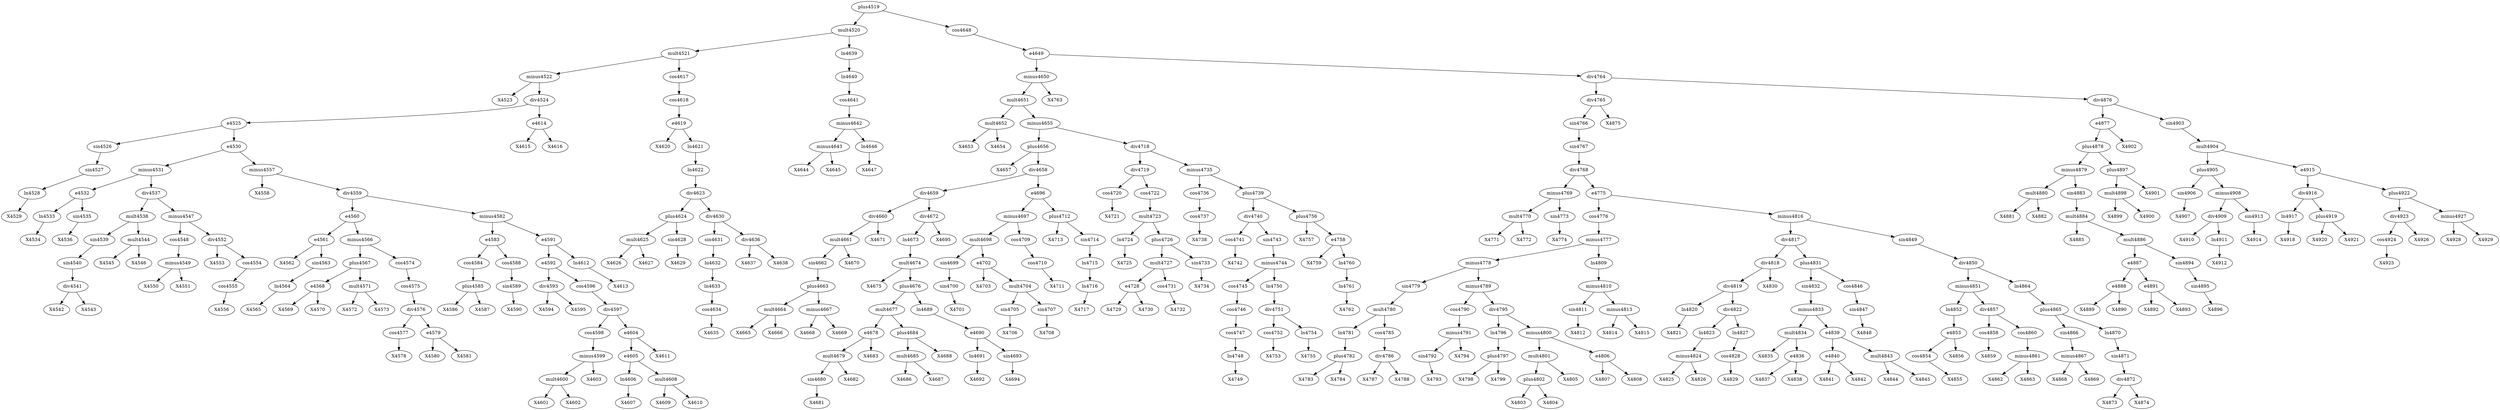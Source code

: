 digraph T {
	minus4522 -> X4523
	ln4528 -> X4529
	sin4527 -> ln4528
	sin4526 -> sin4527
	e4525 -> sin4526
	ln4533 -> X4534
	e4532 -> ln4533
	sin4535 -> X4536
	e4532 -> sin4535
	minus4531 -> e4532
	div4541 -> X4542
	div4541 -> X4543
	sin4540 -> div4541
	sin4539 -> sin4540
	mult4538 -> sin4539
	mult4544 -> X4545
	mult4544 -> X4546
	mult4538 -> mult4544
	div4537 -> mult4538
	minus4549 -> X4550
	minus4549 -> X4551
	cos4548 -> minus4549
	minus4547 -> cos4548
	div4552 -> X4553
	cos4555 -> X4556
	cos4554 -> cos4555
	div4552 -> cos4554
	minus4547 -> div4552
	div4537 -> minus4547
	minus4531 -> div4537
	e4530 -> minus4531
	minus4557 -> X4558
	e4561 -> X4562
	ln4564 -> X4565
	sin4563 -> ln4564
	e4561 -> sin4563
	e4560 -> e4561
	e4568 -> X4569
	e4568 -> X4570
	plus4567 -> e4568
	mult4571 -> X4572
	mult4571 -> X4573
	plus4567 -> mult4571
	minus4566 -> plus4567
	cos4577 -> X4578
	div4576 -> cos4577
	e4579 -> X4580
	e4579 -> X4581
	div4576 -> e4579
	cos4575 -> div4576
	cos4574 -> cos4575
	minus4566 -> cos4574
	e4560 -> minus4566
	div4559 -> e4560
	plus4585 -> X4586
	plus4585 -> X4587
	cos4584 -> plus4585
	e4583 -> cos4584
	sin4589 -> X4590
	cos4588 -> sin4589
	e4583 -> cos4588
	minus4582 -> e4583
	div4593 -> X4594
	div4593 -> X4595
	e4592 -> div4593
	mult4600 -> X4601
	mult4600 -> X4602
	minus4599 -> mult4600
	minus4599 -> X4603
	cos4598 -> minus4599
	div4597 -> cos4598
	ln4606 -> X4607
	e4605 -> ln4606
	mult4608 -> X4609
	mult4608 -> X4610
	e4605 -> mult4608
	e4604 -> e4605
	e4604 -> X4611
	div4597 -> e4604
	cos4596 -> div4597
	e4592 -> cos4596
	e4591 -> e4592
	ln4612 -> X4613
	e4591 -> ln4612
	minus4582 -> e4591
	div4559 -> minus4582
	minus4557 -> div4559
	e4530 -> minus4557
	e4525 -> e4530
	div4524 -> e4525
	e4614 -> X4615
	e4614 -> X4616
	div4524 -> e4614
	minus4522 -> div4524
	mult4521 -> minus4522
	e4619 -> X4620
	mult4625 -> X4626
	mult4625 -> X4627
	plus4624 -> mult4625
	sin4628 -> X4629
	plus4624 -> sin4628
	div4623 -> plus4624
	cos4634 -> X4635
	ln4633 -> cos4634
	ln4632 -> ln4633
	sin4631 -> ln4632
	div4630 -> sin4631
	div4636 -> X4637
	div4636 -> X4638
	div4630 -> div4636
	div4623 -> div4630
	ln4622 -> div4623
	ln4621 -> ln4622
	e4619 -> ln4621
	cos4618 -> e4619
	cos4617 -> cos4618
	mult4521 -> cos4617
	mult4520 -> mult4521
	minus4643 -> X4644
	minus4643 -> X4645
	minus4642 -> minus4643
	ln4646 -> X4647
	minus4642 -> ln4646
	cos4641 -> minus4642
	ln4640 -> cos4641
	ln4639 -> ln4640
	mult4520 -> ln4639
	plus4519 -> mult4520
	mult4652 -> X4653
	mult4652 -> X4654
	mult4651 -> mult4652
	plus4656 -> X4657
	mult4664 -> X4665
	mult4664 -> X4666
	plus4663 -> mult4664
	minus4667 -> X4668
	minus4667 -> X4669
	plus4663 -> minus4667
	sin4662 -> plus4663
	mult4661 -> sin4662
	mult4661 -> X4670
	div4660 -> mult4661
	div4660 -> X4671
	div4659 -> div4660
	mult4674 -> X4675
	sin4680 -> X4681
	mult4679 -> sin4680
	mult4679 -> X4682
	e4678 -> mult4679
	e4678 -> X4683
	mult4677 -> e4678
	mult4685 -> X4686
	mult4685 -> X4687
	plus4684 -> mult4685
	plus4684 -> X4688
	mult4677 -> plus4684
	plus4676 -> mult4677
	ln4691 -> X4692
	e4690 -> ln4691
	sin4693 -> X4694
	e4690 -> sin4693
	ln4689 -> e4690
	plus4676 -> ln4689
	mult4674 -> plus4676
	ln4673 -> mult4674
	div4672 -> ln4673
	div4672 -> X4695
	div4659 -> div4672
	div4658 -> div4659
	sin4700 -> X4701
	sin4699 -> sin4700
	mult4698 -> sin4699
	e4702 -> X4703
	sin4705 -> X4706
	mult4704 -> sin4705
	sin4707 -> X4708
	mult4704 -> sin4707
	e4702 -> mult4704
	mult4698 -> e4702
	minus4697 -> mult4698
	cos4710 -> X4711
	cos4709 -> cos4710
	minus4697 -> cos4709
	e4696 -> minus4697
	plus4712 -> X4713
	ln4716 -> X4717
	ln4715 -> ln4716
	sin4714 -> ln4715
	plus4712 -> sin4714
	e4696 -> plus4712
	div4658 -> e4696
	plus4656 -> div4658
	minus4655 -> plus4656
	cos4720 -> X4721
	div4719 -> cos4720
	ln4724 -> X4725
	mult4723 -> ln4724
	e4728 -> X4729
	e4728 -> X4730
	mult4727 -> e4728
	cos4731 -> X4732
	mult4727 -> cos4731
	plus4726 -> mult4727
	sin4733 -> X4734
	plus4726 -> sin4733
	mult4723 -> plus4726
	cos4722 -> mult4723
	div4719 -> cos4722
	div4718 -> div4719
	cos4737 -> X4738
	cos4736 -> cos4737
	minus4735 -> cos4736
	cos4741 -> X4742
	div4740 -> cos4741
	ln4748 -> X4749
	cos4747 -> ln4748
	cos4746 -> cos4747
	cos4745 -> cos4746
	minus4744 -> cos4745
	cos4752 -> X4753
	div4751 -> cos4752
	ln4754 -> X4755
	div4751 -> ln4754
	ln4750 -> div4751
	minus4744 -> ln4750
	sin4743 -> minus4744
	div4740 -> sin4743
	plus4739 -> div4740
	plus4756 -> X4757
	e4758 -> X4759
	ln4761 -> X4762
	ln4760 -> ln4761
	e4758 -> ln4760
	plus4756 -> e4758
	plus4739 -> plus4756
	minus4735 -> plus4739
	div4718 -> minus4735
	minus4655 -> div4718
	mult4651 -> minus4655
	minus4650 -> mult4651
	minus4650 -> X4763
	e4649 -> minus4650
	mult4770 -> X4771
	mult4770 -> X4772
	minus4769 -> mult4770
	sin4773 -> X4774
	minus4769 -> sin4773
	div4768 -> minus4769
	plus4782 -> X4783
	plus4782 -> X4784
	ln4781 -> plus4782
	mult4780 -> ln4781
	div4786 -> X4787
	div4786 -> X4788
	cos4785 -> div4786
	mult4780 -> cos4785
	sin4779 -> mult4780
	minus4778 -> sin4779
	sin4792 -> X4793
	minus4791 -> sin4792
	minus4791 -> X4794
	cos4790 -> minus4791
	minus4789 -> cos4790
	plus4797 -> X4798
	plus4797 -> X4799
	ln4796 -> plus4797
	div4795 -> ln4796
	plus4802 -> X4803
	plus4802 -> X4804
	mult4801 -> plus4802
	mult4801 -> X4805
	minus4800 -> mult4801
	e4806 -> X4807
	e4806 -> X4808
	minus4800 -> e4806
	div4795 -> minus4800
	minus4789 -> div4795
	minus4778 -> minus4789
	minus4777 -> minus4778
	sin4811 -> X4812
	minus4810 -> sin4811
	minus4813 -> X4814
	minus4813 -> X4815
	minus4810 -> minus4813
	ln4809 -> minus4810
	minus4777 -> ln4809
	cos4776 -> minus4777
	e4775 -> cos4776
	ln4820 -> X4821
	div4819 -> ln4820
	minus4824 -> X4825
	minus4824 -> X4826
	ln4823 -> minus4824
	div4822 -> ln4823
	cos4828 -> X4829
	ln4827 -> cos4828
	div4822 -> ln4827
	div4819 -> div4822
	div4818 -> div4819
	div4818 -> X4830
	div4817 -> div4818
	mult4834 -> X4835
	e4836 -> X4837
	e4836 -> X4838
	mult4834 -> e4836
	minus4833 -> mult4834
	e4840 -> X4841
	e4840 -> X4842
	e4839 -> e4840
	mult4843 -> X4844
	mult4843 -> X4845
	e4839 -> mult4843
	minus4833 -> e4839
	sin4832 -> minus4833
	plus4831 -> sin4832
	sin4847 -> X4848
	cos4846 -> sin4847
	plus4831 -> cos4846
	div4817 -> plus4831
	minus4816 -> div4817
	cos4854 -> X4855
	e4853 -> cos4854
	e4853 -> X4856
	ln4852 -> e4853
	minus4851 -> ln4852
	cos4858 -> X4859
	div4857 -> cos4858
	minus4861 -> X4862
	minus4861 -> X4863
	cos4860 -> minus4861
	div4857 -> cos4860
	minus4851 -> div4857
	div4850 -> minus4851
	minus4867 -> X4868
	minus4867 -> X4869
	sin4866 -> minus4867
	plus4865 -> sin4866
	div4872 -> X4873
	div4872 -> X4874
	sin4871 -> div4872
	ln4870 -> sin4871
	plus4865 -> ln4870
	ln4864 -> plus4865
	div4850 -> ln4864
	sin4849 -> div4850
	minus4816 -> sin4849
	e4775 -> minus4816
	div4768 -> e4775
	sin4767 -> div4768
	sin4766 -> sin4767
	div4765 -> sin4766
	div4765 -> X4875
	div4764 -> div4765
	mult4880 -> X4881
	mult4880 -> X4882
	minus4879 -> mult4880
	mult4884 -> X4885
	e4888 -> X4889
	e4888 -> X4890
	e4887 -> e4888
	e4891 -> X4892
	e4891 -> X4893
	e4887 -> e4891
	mult4886 -> e4887
	sin4895 -> X4896
	sin4894 -> sin4895
	mult4886 -> sin4894
	mult4884 -> mult4886
	sin4883 -> mult4884
	minus4879 -> sin4883
	plus4878 -> minus4879
	mult4898 -> X4899
	mult4898 -> X4900
	plus4897 -> mult4898
	plus4897 -> X4901
	plus4878 -> plus4897
	e4877 -> plus4878
	e4877 -> X4902
	div4876 -> e4877
	sin4906 -> X4907
	plus4905 -> sin4906
	div4909 -> X4910
	ln4911 -> X4912
	div4909 -> ln4911
	minus4908 -> div4909
	sin4913 -> X4914
	minus4908 -> sin4913
	plus4905 -> minus4908
	mult4904 -> plus4905
	ln4917 -> X4918
	div4916 -> ln4917
	plus4919 -> X4920
	plus4919 -> X4921
	div4916 -> plus4919
	e4915 -> div4916
	cos4924 -> X4925
	div4923 -> cos4924
	div4923 -> X4926
	plus4922 -> div4923
	minus4927 -> X4928
	minus4927 -> X4929
	plus4922 -> minus4927
	e4915 -> plus4922
	mult4904 -> e4915
	sin4903 -> mult4904
	div4876 -> sin4903
	div4764 -> div4876
	e4649 -> div4764
	cos4648 -> e4649
	plus4519 -> cos4648
}
